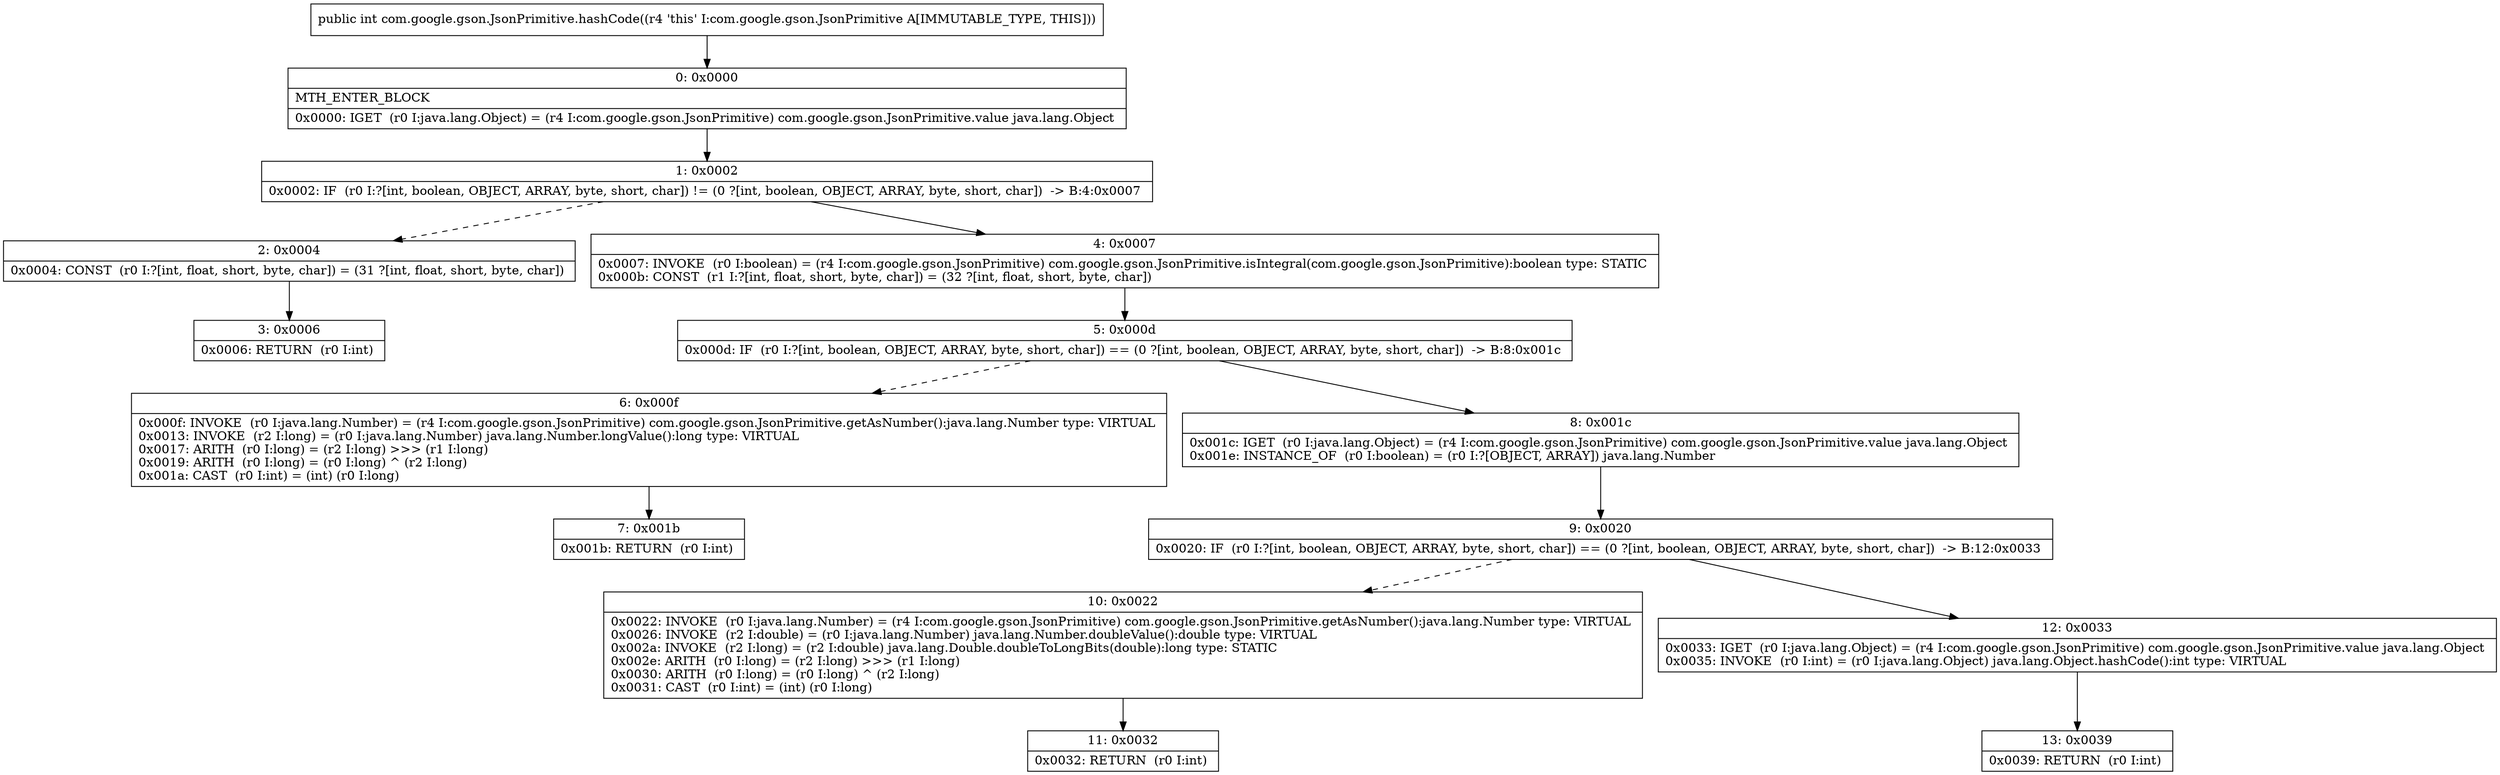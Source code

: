 digraph "CFG forcom.google.gson.JsonPrimitive.hashCode()I" {
Node_0 [shape=record,label="{0\:\ 0x0000|MTH_ENTER_BLOCK\l|0x0000: IGET  (r0 I:java.lang.Object) = (r4 I:com.google.gson.JsonPrimitive) com.google.gson.JsonPrimitive.value java.lang.Object \l}"];
Node_1 [shape=record,label="{1\:\ 0x0002|0x0002: IF  (r0 I:?[int, boolean, OBJECT, ARRAY, byte, short, char]) != (0 ?[int, boolean, OBJECT, ARRAY, byte, short, char])  \-\> B:4:0x0007 \l}"];
Node_2 [shape=record,label="{2\:\ 0x0004|0x0004: CONST  (r0 I:?[int, float, short, byte, char]) = (31 ?[int, float, short, byte, char]) \l}"];
Node_3 [shape=record,label="{3\:\ 0x0006|0x0006: RETURN  (r0 I:int) \l}"];
Node_4 [shape=record,label="{4\:\ 0x0007|0x0007: INVOKE  (r0 I:boolean) = (r4 I:com.google.gson.JsonPrimitive) com.google.gson.JsonPrimitive.isIntegral(com.google.gson.JsonPrimitive):boolean type: STATIC \l0x000b: CONST  (r1 I:?[int, float, short, byte, char]) = (32 ?[int, float, short, byte, char]) \l}"];
Node_5 [shape=record,label="{5\:\ 0x000d|0x000d: IF  (r0 I:?[int, boolean, OBJECT, ARRAY, byte, short, char]) == (0 ?[int, boolean, OBJECT, ARRAY, byte, short, char])  \-\> B:8:0x001c \l}"];
Node_6 [shape=record,label="{6\:\ 0x000f|0x000f: INVOKE  (r0 I:java.lang.Number) = (r4 I:com.google.gson.JsonPrimitive) com.google.gson.JsonPrimitive.getAsNumber():java.lang.Number type: VIRTUAL \l0x0013: INVOKE  (r2 I:long) = (r0 I:java.lang.Number) java.lang.Number.longValue():long type: VIRTUAL \l0x0017: ARITH  (r0 I:long) = (r2 I:long) \>\>\> (r1 I:long) \l0x0019: ARITH  (r0 I:long) = (r0 I:long) ^ (r2 I:long) \l0x001a: CAST  (r0 I:int) = (int) (r0 I:long) \l}"];
Node_7 [shape=record,label="{7\:\ 0x001b|0x001b: RETURN  (r0 I:int) \l}"];
Node_8 [shape=record,label="{8\:\ 0x001c|0x001c: IGET  (r0 I:java.lang.Object) = (r4 I:com.google.gson.JsonPrimitive) com.google.gson.JsonPrimitive.value java.lang.Object \l0x001e: INSTANCE_OF  (r0 I:boolean) = (r0 I:?[OBJECT, ARRAY]) java.lang.Number \l}"];
Node_9 [shape=record,label="{9\:\ 0x0020|0x0020: IF  (r0 I:?[int, boolean, OBJECT, ARRAY, byte, short, char]) == (0 ?[int, boolean, OBJECT, ARRAY, byte, short, char])  \-\> B:12:0x0033 \l}"];
Node_10 [shape=record,label="{10\:\ 0x0022|0x0022: INVOKE  (r0 I:java.lang.Number) = (r4 I:com.google.gson.JsonPrimitive) com.google.gson.JsonPrimitive.getAsNumber():java.lang.Number type: VIRTUAL \l0x0026: INVOKE  (r2 I:double) = (r0 I:java.lang.Number) java.lang.Number.doubleValue():double type: VIRTUAL \l0x002a: INVOKE  (r2 I:long) = (r2 I:double) java.lang.Double.doubleToLongBits(double):long type: STATIC \l0x002e: ARITH  (r0 I:long) = (r2 I:long) \>\>\> (r1 I:long) \l0x0030: ARITH  (r0 I:long) = (r0 I:long) ^ (r2 I:long) \l0x0031: CAST  (r0 I:int) = (int) (r0 I:long) \l}"];
Node_11 [shape=record,label="{11\:\ 0x0032|0x0032: RETURN  (r0 I:int) \l}"];
Node_12 [shape=record,label="{12\:\ 0x0033|0x0033: IGET  (r0 I:java.lang.Object) = (r4 I:com.google.gson.JsonPrimitive) com.google.gson.JsonPrimitive.value java.lang.Object \l0x0035: INVOKE  (r0 I:int) = (r0 I:java.lang.Object) java.lang.Object.hashCode():int type: VIRTUAL \l}"];
Node_13 [shape=record,label="{13\:\ 0x0039|0x0039: RETURN  (r0 I:int) \l}"];
MethodNode[shape=record,label="{public int com.google.gson.JsonPrimitive.hashCode((r4 'this' I:com.google.gson.JsonPrimitive A[IMMUTABLE_TYPE, THIS])) }"];
MethodNode -> Node_0;
Node_0 -> Node_1;
Node_1 -> Node_2[style=dashed];
Node_1 -> Node_4;
Node_2 -> Node_3;
Node_4 -> Node_5;
Node_5 -> Node_6[style=dashed];
Node_5 -> Node_8;
Node_6 -> Node_7;
Node_8 -> Node_9;
Node_9 -> Node_10[style=dashed];
Node_9 -> Node_12;
Node_10 -> Node_11;
Node_12 -> Node_13;
}

